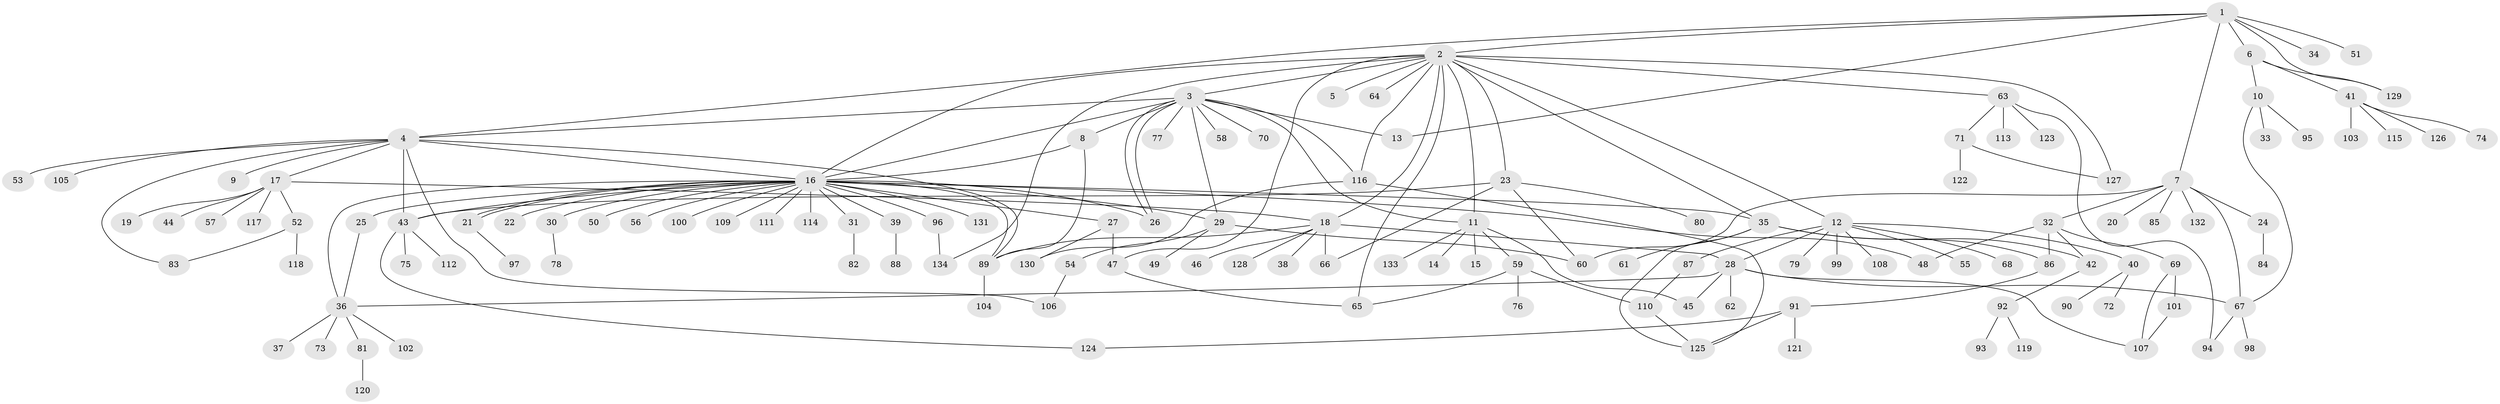 // Generated by graph-tools (version 1.1) at 2025/14/03/09/25 04:14:41]
// undirected, 134 vertices, 180 edges
graph export_dot {
graph [start="1"]
  node [color=gray90,style=filled];
  1;
  2;
  3;
  4;
  5;
  6;
  7;
  8;
  9;
  10;
  11;
  12;
  13;
  14;
  15;
  16;
  17;
  18;
  19;
  20;
  21;
  22;
  23;
  24;
  25;
  26;
  27;
  28;
  29;
  30;
  31;
  32;
  33;
  34;
  35;
  36;
  37;
  38;
  39;
  40;
  41;
  42;
  43;
  44;
  45;
  46;
  47;
  48;
  49;
  50;
  51;
  52;
  53;
  54;
  55;
  56;
  57;
  58;
  59;
  60;
  61;
  62;
  63;
  64;
  65;
  66;
  67;
  68;
  69;
  70;
  71;
  72;
  73;
  74;
  75;
  76;
  77;
  78;
  79;
  80;
  81;
  82;
  83;
  84;
  85;
  86;
  87;
  88;
  89;
  90;
  91;
  92;
  93;
  94;
  95;
  96;
  97;
  98;
  99;
  100;
  101;
  102;
  103;
  104;
  105;
  106;
  107;
  108;
  109;
  110;
  111;
  112;
  113;
  114;
  115;
  116;
  117;
  118;
  119;
  120;
  121;
  122;
  123;
  124;
  125;
  126;
  127;
  128;
  129;
  130;
  131;
  132;
  133;
  134;
  1 -- 2;
  1 -- 4;
  1 -- 6;
  1 -- 7;
  1 -- 13;
  1 -- 34;
  1 -- 51;
  1 -- 129;
  2 -- 3;
  2 -- 5;
  2 -- 11;
  2 -- 12;
  2 -- 16;
  2 -- 18;
  2 -- 23;
  2 -- 35;
  2 -- 47;
  2 -- 63;
  2 -- 64;
  2 -- 65;
  2 -- 116;
  2 -- 127;
  2 -- 134;
  3 -- 4;
  3 -- 8;
  3 -- 11;
  3 -- 13;
  3 -- 16;
  3 -- 26;
  3 -- 26;
  3 -- 29;
  3 -- 58;
  3 -- 70;
  3 -- 77;
  3 -- 116;
  4 -- 9;
  4 -- 16;
  4 -- 17;
  4 -- 43;
  4 -- 53;
  4 -- 83;
  4 -- 89;
  4 -- 105;
  4 -- 106;
  6 -- 10;
  6 -- 41;
  6 -- 129;
  7 -- 20;
  7 -- 24;
  7 -- 32;
  7 -- 60;
  7 -- 67;
  7 -- 85;
  7 -- 132;
  8 -- 16;
  8 -- 89;
  10 -- 33;
  10 -- 67;
  10 -- 95;
  11 -- 14;
  11 -- 15;
  11 -- 45;
  11 -- 59;
  11 -- 133;
  12 -- 28;
  12 -- 40;
  12 -- 55;
  12 -- 68;
  12 -- 79;
  12 -- 87;
  12 -- 99;
  12 -- 108;
  16 -- 21;
  16 -- 21;
  16 -- 22;
  16 -- 25;
  16 -- 26;
  16 -- 27;
  16 -- 29;
  16 -- 30;
  16 -- 31;
  16 -- 35;
  16 -- 36;
  16 -- 39;
  16 -- 43;
  16 -- 48;
  16 -- 50;
  16 -- 56;
  16 -- 89;
  16 -- 96;
  16 -- 100;
  16 -- 109;
  16 -- 111;
  16 -- 114;
  16 -- 131;
  17 -- 18;
  17 -- 19;
  17 -- 44;
  17 -- 52;
  17 -- 57;
  17 -- 117;
  18 -- 28;
  18 -- 38;
  18 -- 46;
  18 -- 66;
  18 -- 89;
  18 -- 128;
  21 -- 97;
  23 -- 43;
  23 -- 60;
  23 -- 66;
  23 -- 80;
  24 -- 84;
  25 -- 36;
  27 -- 47;
  27 -- 130;
  28 -- 36;
  28 -- 45;
  28 -- 62;
  28 -- 67;
  28 -- 107;
  29 -- 49;
  29 -- 54;
  29 -- 60;
  30 -- 78;
  31 -- 82;
  32 -- 42;
  32 -- 48;
  32 -- 69;
  32 -- 86;
  35 -- 42;
  35 -- 61;
  35 -- 86;
  35 -- 125;
  36 -- 37;
  36 -- 73;
  36 -- 81;
  36 -- 102;
  39 -- 88;
  40 -- 72;
  40 -- 90;
  41 -- 74;
  41 -- 103;
  41 -- 115;
  41 -- 126;
  42 -- 92;
  43 -- 75;
  43 -- 112;
  43 -- 124;
  47 -- 65;
  52 -- 83;
  52 -- 118;
  54 -- 106;
  59 -- 65;
  59 -- 76;
  59 -- 110;
  63 -- 71;
  63 -- 94;
  63 -- 113;
  63 -- 123;
  67 -- 94;
  67 -- 98;
  69 -- 101;
  69 -- 107;
  71 -- 122;
  71 -- 127;
  81 -- 120;
  86 -- 91;
  87 -- 110;
  89 -- 104;
  91 -- 121;
  91 -- 124;
  91 -- 125;
  92 -- 93;
  92 -- 119;
  96 -- 134;
  101 -- 107;
  110 -- 125;
  116 -- 125;
  116 -- 130;
}

